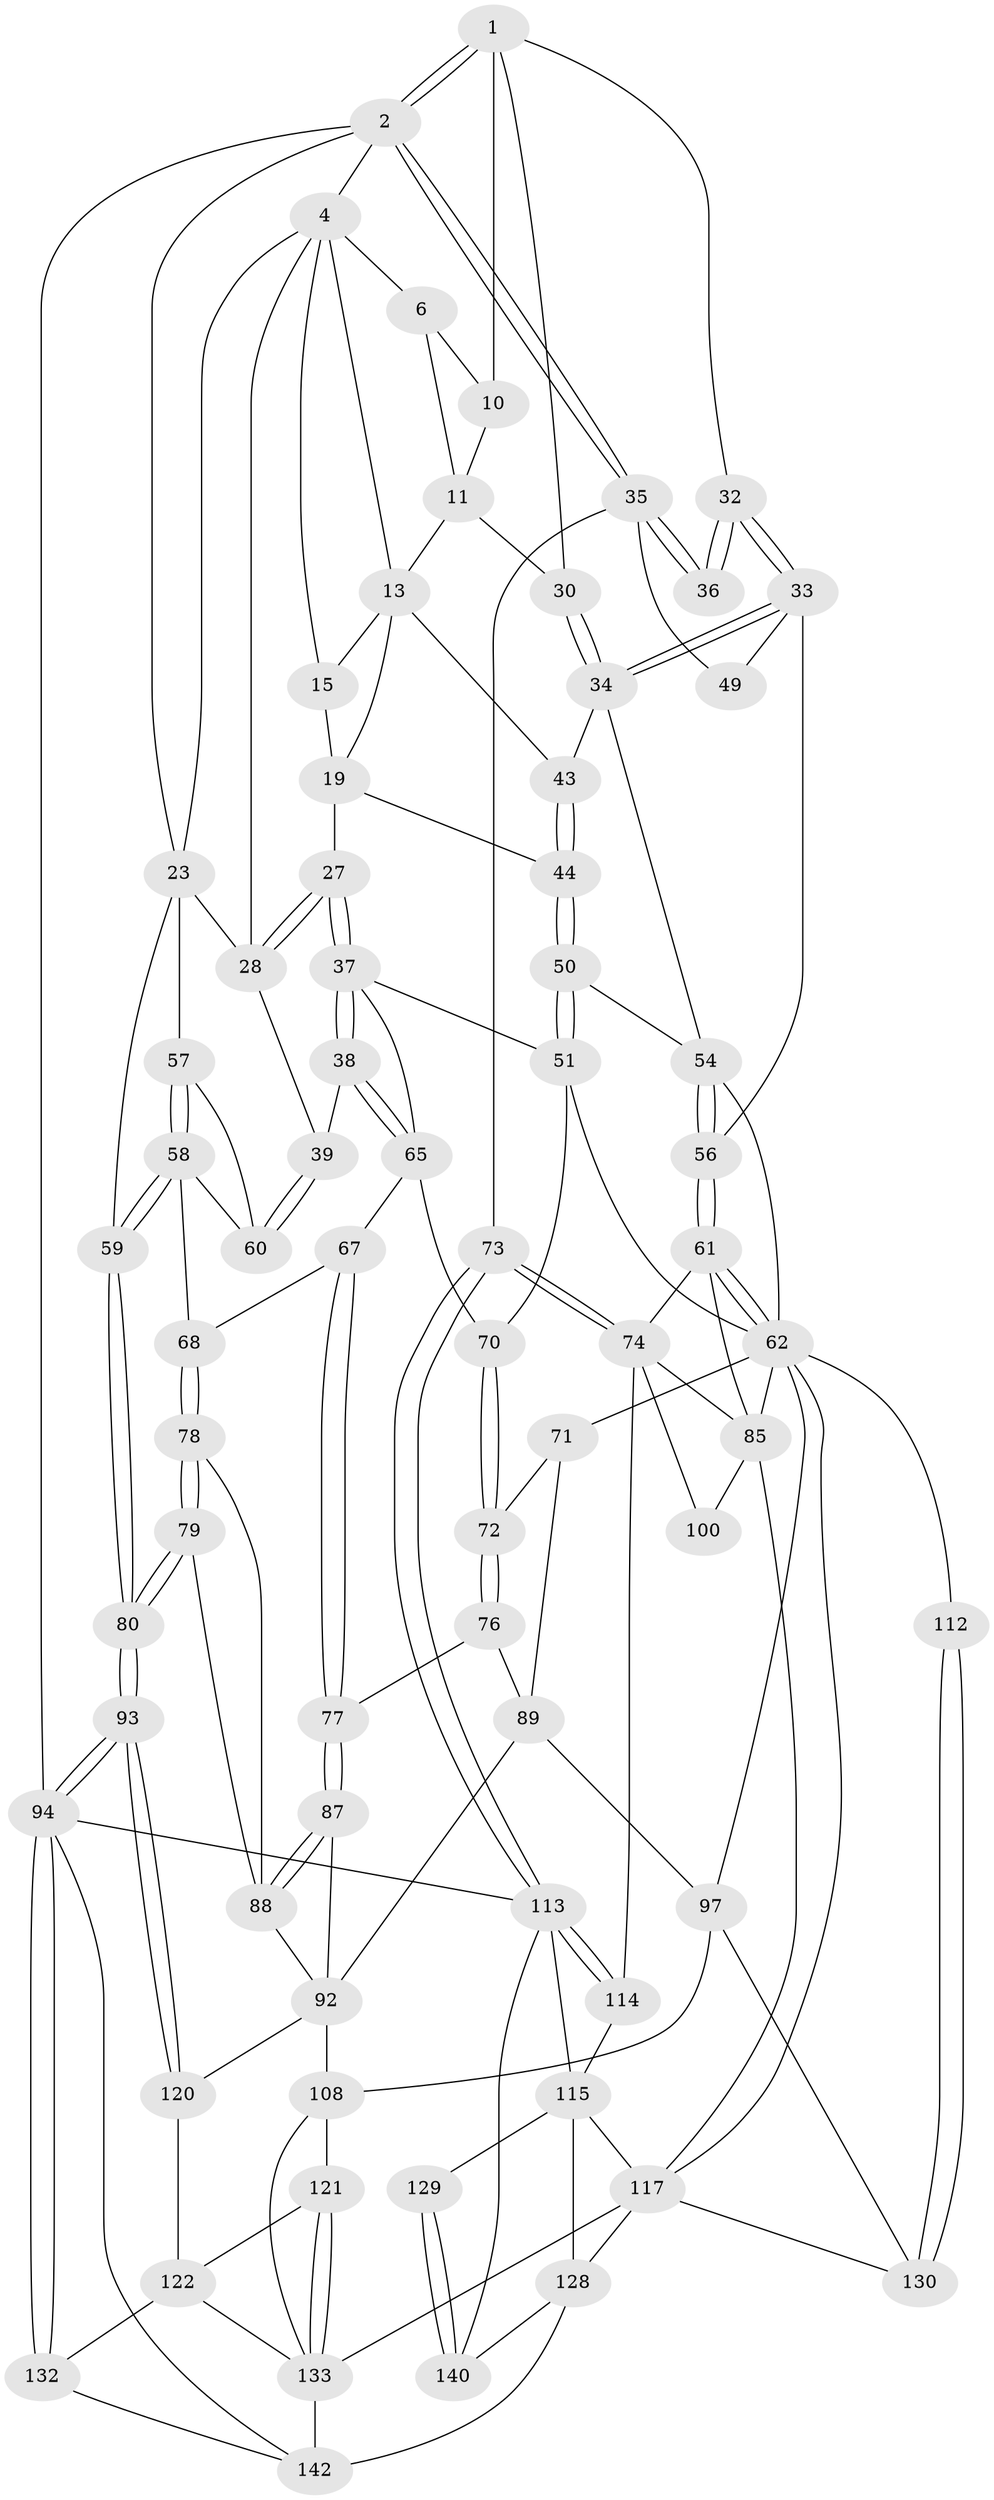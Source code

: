 // original degree distribution, {3: 0.020833333333333332, 6: 0.22916666666666666, 5: 0.5208333333333334, 4: 0.22916666666666666}
// Generated by graph-tools (version 1.1) at 2025/28/03/15/25 16:28:11]
// undirected, 72 vertices, 170 edges
graph export_dot {
graph [start="1"]
  node [color=gray90,style=filled];
  1 [pos="+0.9801115397603006+0",super="+8"];
  2 [pos="+1+0",super="+3"];
  4 [pos="+0.21220408216232384+0",super="+17+5"];
  6 [pos="+0.47895699462882185+0",super="+7"];
  10 [pos="+0.7261781227779102+0.08147141154653577"];
  11 [pos="+0.5171797469121102+0",super="+12"];
  13 [pos="+0.5594937402256155+0.16238865403152483",super="+14+18"];
  15 [pos="+0.449384764294124+0",super="+16"];
  19 [pos="+0.45050320825211354+0.03870391739644784",super="+20"];
  23 [pos="+0.09189520765982759+0.10100313495615519",super="+24"];
  27 [pos="+0.28905413062907215+0.19359913664450776"];
  28 [pos="+0.16776709176817245+0.17200476409500406",super="+29"];
  30 [pos="+0.6814090240826094+0.1356102047234231"];
  32 [pos="+0.8534915651032413+0.0861427150877201"];
  33 [pos="+0.7825307217445253+0.29919186115874497",super="+45"];
  34 [pos="+0.7095997592323184+0.24076424202061378",super="+42"];
  35 [pos="+1+0.18964814684276096",super="+48"];
  36 [pos="+0.9678126516344777+0.16550033743439715"];
  37 [pos="+0.27756971351717297+0.23607356366931886",super="+53"];
  38 [pos="+0.16861139601870917+0.30405373378112943"];
  39 [pos="+0.1332072047088836+0.3034460261137287"];
  43 [pos="+0.5064316752255393+0.2066531789210991"];
  44 [pos="+0.48899029379121445+0.2272649472243954"];
  49 [pos="+0.9096563565283992+0.34039563703337344"];
  50 [pos="+0.49032879508878086+0.2526947899858584"];
  51 [pos="+0.47691441502466153+0.30138581244228696",super="+52"];
  54 [pos="+0.6205204285707607+0.30953000673393594",super="+55"];
  56 [pos="+0.7623351460925105+0.3737411433255752"];
  57 [pos="+0+0.34909268112436914"];
  58 [pos="+0+0.37477809182659116",super="+69"];
  59 [pos="+0+0.37538902188100737"];
  60 [pos="+0.10136894548353023+0.37773780249450367"];
  61 [pos="+0.7376066510267572+0.4562634428918261",super="+75"];
  62 [pos="+0.611816659868649+0.4262977016360414",super="+63"];
  65 [pos="+0.2320266901056655+0.41178867113108775",super="+66"];
  67 [pos="+0.22824999225079662+0.4563225027731544"];
  68 [pos="+0.11195403060805309+0.4503344931292616"];
  70 [pos="+0.35556198883491275+0.35979726565520775"];
  71 [pos="+0.4105708296968988+0.4750121498412569",super="+84"];
  72 [pos="+0.3739181864944892+0.45662841832860923"];
  73 [pos="+1+0.5733042205032587"];
  74 [pos="+0.9556573546142776+0.5495545530385508",super="+98"];
  76 [pos="+0.25683671011116915+0.48695264875545896"];
  77 [pos="+0.2510719087936946+0.4853507033511779"];
  78 [pos="+0.09801068234630382+0.4820445031203337"];
  79 [pos="+0+0.6040194343789569"];
  80 [pos="+0+0.6122250411065009"];
  85 [pos="+0.7583360793747014+0.5044265276774641",super="+86"];
  87 [pos="+0.19337073572809485+0.5715682497710729"];
  88 [pos="+0.13207333232805726+0.5937464269385324",super="+104"];
  89 [pos="+0.3763084339640757+0.5815559282059718",super="+90+95"];
  92 [pos="+0.23344858514638564+0.6155150841864533",super="+102"];
  93 [pos="+0+0.643413087316872"];
  94 [pos="+0+1",super="+118"];
  97 [pos="+0.34027657014153195+0.7500067139654105",super="+107"];
  100 [pos="+0.7666925673995304+0.6950201320112136"];
  108 [pos="+0.2814083518301431+0.7830966802351209",super="+109"];
  112 [pos="+0.5124491203799171+0.7808384073272833"];
  113 [pos="+1+0.6263543470250054",super="+119"];
  114 [pos="+0.7921769017096425+0.7323026788037627"];
  115 [pos="+0.7817195823807056+0.7581028800374485",super="+116+126"];
  117 [pos="+0.751966965034446+0.7714359820879946",super="+123"];
  120 [pos="+0.06335704822257883+0.7689402273310517"];
  121 [pos="+0.11221066222136748+0.8280738394097908"];
  122 [pos="+0.07208068736900891+0.8063919487284078",super="+131"];
  128 [pos="+0.6755643916933147+0.8901491223179271",super="+138"];
  129 [pos="+0.8105733960392711+0.8655226982001744"];
  130 [pos="+0.4214107092512115+0.8831020561544629"];
  132 [pos="+0+1"];
  133 [pos="+0.19279863647850612+0.9905973626589657",super="+134+135"];
  140 [pos="+0.8086648613021618+0.9054792699303897"];
  142 [pos="+1+1",super="+143"];
  1 -- 2;
  1 -- 2;
  1 -- 32;
  1 -- 10;
  1 -- 30;
  2 -- 35;
  2 -- 35;
  2 -- 4;
  2 -- 94 [weight=2];
  2 -- 23;
  4 -- 28;
  4 -- 23;
  4 -- 15;
  4 -- 13;
  4 -- 6;
  6 -- 11;
  6 -- 10;
  10 -- 11;
  11 -- 13;
  11 -- 30;
  13 -- 15;
  13 -- 19;
  13 -- 43;
  15 -- 19 [weight=2];
  19 -- 27;
  19 -- 44;
  23 -- 28 [weight=3];
  23 -- 57;
  23 -- 59;
  27 -- 28;
  27 -- 28;
  27 -- 37;
  27 -- 37;
  28 -- 39;
  30 -- 34;
  30 -- 34;
  32 -- 33;
  32 -- 33;
  32 -- 36;
  32 -- 36;
  33 -- 34;
  33 -- 34;
  33 -- 56;
  33 -- 49 [weight=2];
  34 -- 43;
  34 -- 54;
  35 -- 36;
  35 -- 36;
  35 -- 73;
  35 -- 49;
  37 -- 38;
  37 -- 38;
  37 -- 65;
  37 -- 51;
  38 -- 39;
  38 -- 65;
  38 -- 65;
  39 -- 60;
  39 -- 60;
  43 -- 44;
  43 -- 44;
  44 -- 50;
  44 -- 50;
  50 -- 51;
  50 -- 51;
  50 -- 54;
  51 -- 70;
  51 -- 62;
  54 -- 56;
  54 -- 56;
  54 -- 62;
  56 -- 61;
  56 -- 61;
  57 -- 58;
  57 -- 58;
  57 -- 60;
  58 -- 59;
  58 -- 59;
  58 -- 60;
  58 -- 68;
  59 -- 80;
  59 -- 80;
  61 -- 62;
  61 -- 62;
  61 -- 74;
  61 -- 85;
  62 -- 112 [weight=2];
  62 -- 97;
  62 -- 117;
  62 -- 85 [weight=2];
  62 -- 71 [weight=2];
  65 -- 67;
  65 -- 70;
  67 -- 68;
  67 -- 77;
  67 -- 77;
  68 -- 78;
  68 -- 78;
  70 -- 72;
  70 -- 72;
  71 -- 72;
  71 -- 89;
  72 -- 76;
  72 -- 76;
  73 -- 74;
  73 -- 74;
  73 -- 113;
  73 -- 113;
  74 -- 100 [weight=2];
  74 -- 85;
  74 -- 114;
  76 -- 77;
  76 -- 89;
  77 -- 87;
  77 -- 87;
  78 -- 79;
  78 -- 79;
  78 -- 88;
  79 -- 80;
  79 -- 80;
  79 -- 88;
  80 -- 93;
  80 -- 93;
  85 -- 117;
  85 -- 100;
  87 -- 88;
  87 -- 88;
  87 -- 92;
  88 -- 92;
  89 -- 92;
  89 -- 97;
  92 -- 108;
  92 -- 120;
  93 -- 94;
  93 -- 94;
  93 -- 120;
  93 -- 120;
  94 -- 132;
  94 -- 132;
  94 -- 113;
  94 -- 142;
  97 -- 130;
  97 -- 108;
  108 -- 121;
  108 -- 133;
  112 -- 130;
  112 -- 130;
  113 -- 114;
  113 -- 114;
  113 -- 140;
  113 -- 115;
  114 -- 115;
  115 -- 128;
  115 -- 129 [weight=2];
  115 -- 117;
  117 -- 128 [weight=2];
  117 -- 130;
  117 -- 133;
  120 -- 122;
  121 -- 122;
  121 -- 133;
  121 -- 133;
  122 -- 132;
  122 -- 133;
  128 -- 140;
  128 -- 142 [weight=2];
  129 -- 140;
  129 -- 140;
  132 -- 142;
  133 -- 142;
}
